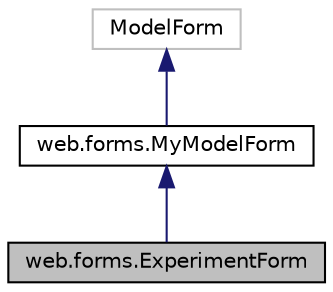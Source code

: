 digraph "web.forms.ExperimentForm"
{
 // LATEX_PDF_SIZE
  edge [fontname="Helvetica",fontsize="10",labelfontname="Helvetica",labelfontsize="10"];
  node [fontname="Helvetica",fontsize="10",shape=record];
  Node1 [label="web.forms.ExperimentForm",height=0.2,width=0.4,color="black", fillcolor="grey75", style="filled", fontcolor="black",tooltip=" "];
  Node2 -> Node1 [dir="back",color="midnightblue",fontsize="10",style="solid",fontname="Helvetica"];
  Node2 [label="web.forms.MyModelForm",height=0.2,width=0.4,color="black", fillcolor="white", style="filled",URL="$classweb_1_1forms_1_1MyModelForm.html",tooltip=" "];
  Node3 -> Node2 [dir="back",color="midnightblue",fontsize="10",style="solid",fontname="Helvetica"];
  Node3 [label="ModelForm",height=0.2,width=0.4,color="grey75", fillcolor="white", style="filled",tooltip=" "];
}
